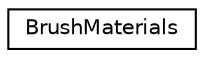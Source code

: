 digraph G
{
  edge [fontname="Helvetica",fontsize="10",labelfontname="Helvetica",labelfontsize="10"];
  node [fontname="Helvetica",fontsize="10",shape=record];
  rankdir=LR;
  Node1 [label="BrushMaterials",height=0.2,width=0.4,color="black", fillcolor="white", style="filled",URL="$d0/d46/structBrushMaterials.html"];
}
